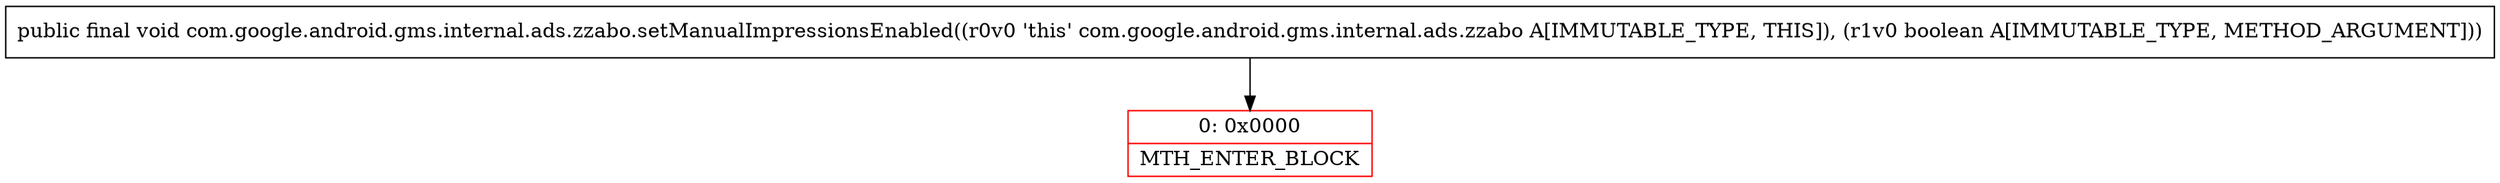 digraph "CFG forcom.google.android.gms.internal.ads.zzabo.setManualImpressionsEnabled(Z)V" {
subgraph cluster_Region_993436914 {
label = "R(0)";
node [shape=record,color=blue];
}
Node_0 [shape=record,color=red,label="{0\:\ 0x0000|MTH_ENTER_BLOCK\l}"];
MethodNode[shape=record,label="{public final void com.google.android.gms.internal.ads.zzabo.setManualImpressionsEnabled((r0v0 'this' com.google.android.gms.internal.ads.zzabo A[IMMUTABLE_TYPE, THIS]), (r1v0 boolean A[IMMUTABLE_TYPE, METHOD_ARGUMENT])) }"];
MethodNode -> Node_0;
}

